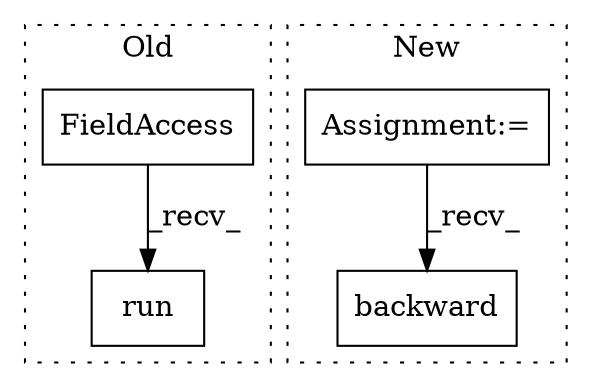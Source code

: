 digraph G {
subgraph cluster0 {
1 [label="run" a="32" s="2438,2528" l="4,1" shape="box"];
3 [label="FieldAccess" a="22" s="2428" l="9" shape="box"];
label = "Old";
style="dotted";
}
subgraph cluster1 {
2 [label="backward" a="32" s="3855" l="10" shape="box"];
4 [label="Assignment:=" a="7" s="3766" l="1" shape="box"];
label = "New";
style="dotted";
}
3 -> 1 [label="_recv_"];
4 -> 2 [label="_recv_"];
}